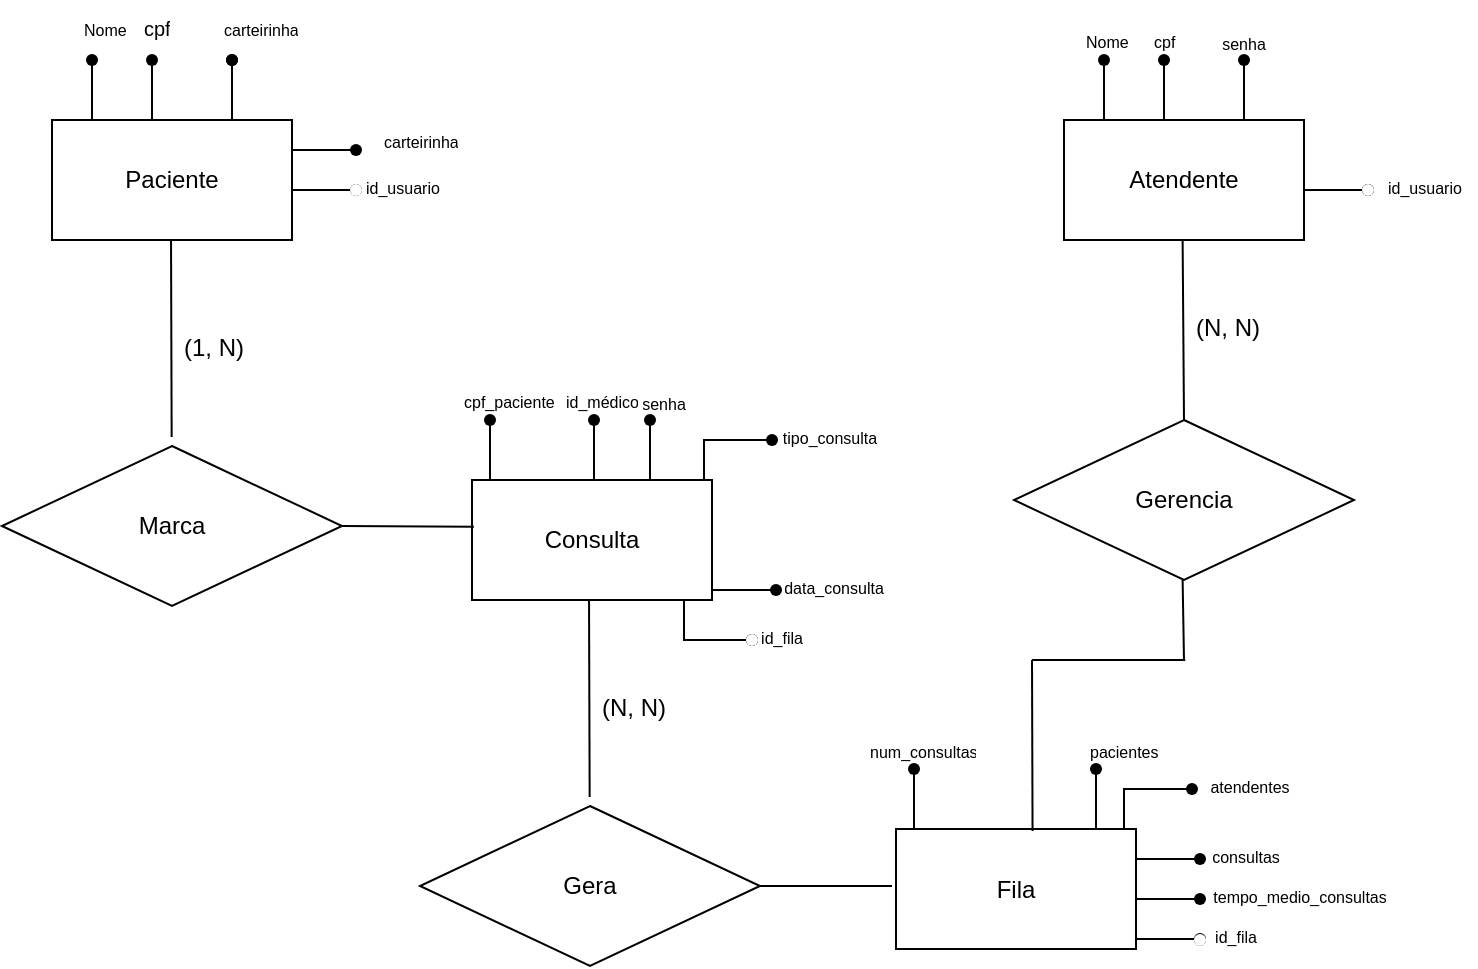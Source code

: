 <mxfile version="24.7.16">
  <diagram name="Página-1" id="Rne8Q4E5Z68Fv6RfJgmc">
    <mxGraphModel dx="989" dy="514" grid="1" gridSize="10" guides="1" tooltips="1" connect="1" arrows="1" fold="1" page="1" pageScale="1" pageWidth="827" pageHeight="1169" math="0" shadow="0">
      <root>
        <mxCell id="0" />
        <mxCell id="1" parent="0" />
        <mxCell id="KwUUc0fZLPBuSwW-2aCg-1" value="Paciente" style="rounded=0;whiteSpace=wrap;html=1;" vertex="1" parent="1">
          <mxGeometry x="30" y="60" width="120" height="60" as="geometry" />
        </mxCell>
        <mxCell id="KwUUc0fZLPBuSwW-2aCg-4" value="" style="shape=partialRectangle;whiteSpace=wrap;html=1;right=0;top=0;bottom=0;fillColor=none;routingCenterX=-0.5;" vertex="1" parent="1">
          <mxGeometry x="50" y="30" width="10" height="30" as="geometry" />
        </mxCell>
        <mxCell id="KwUUc0fZLPBuSwW-2aCg-8" value="" style="group" vertex="1" connectable="0" parent="1">
          <mxGeometry x="40" width="40" height="40" as="geometry" />
        </mxCell>
        <mxCell id="KwUUc0fZLPBuSwW-2aCg-7" value="&lt;font style=&quot;font-size: 8px;&quot;&gt;Nome&lt;/font&gt;" style="text;strokeColor=none;fillColor=none;spacingLeft=4;spacingRight=4;overflow=hidden;rotatable=0;points=[[0,0.5],[1,0.5]];portConstraint=eastwest;fontSize=12;whiteSpace=wrap;html=1;" vertex="1" parent="KwUUc0fZLPBuSwW-2aCg-8">
          <mxGeometry width="40" height="20" as="geometry" />
        </mxCell>
        <mxCell id="KwUUc0fZLPBuSwW-2aCg-9" value="" style="group" vertex="1" connectable="0" parent="KwUUc0fZLPBuSwW-2aCg-8">
          <mxGeometry y="20" width="20" height="20" as="geometry" />
        </mxCell>
        <mxCell id="KwUUc0fZLPBuSwW-2aCg-6" style="edgeStyle=orthogonalEdgeStyle;rounded=0;orthogonalLoop=1;jettySize=auto;html=1;exitX=0;exitY=0;exitDx=0;exitDy=0;" edge="1" parent="KwUUc0fZLPBuSwW-2aCg-9" source="KwUUc0fZLPBuSwW-2aCg-4" target="KwUUc0fZLPBuSwW-2aCg-5">
          <mxGeometry relative="1" as="geometry" />
        </mxCell>
        <mxCell id="KwUUc0fZLPBuSwW-2aCg-5" value="" style="shape=waypoint;sketch=0;fillStyle=solid;size=6;pointerEvents=1;points=[];fillColor=none;resizable=0;rotatable=0;perimeter=centerPerimeter;snapToPoint=1;" vertex="1" parent="KwUUc0fZLPBuSwW-2aCg-9">
          <mxGeometry width="20" height="20" as="geometry" />
        </mxCell>
        <mxCell id="KwUUc0fZLPBuSwW-2aCg-13" value="" style="shape=partialRectangle;whiteSpace=wrap;html=1;right=0;top=0;bottom=0;fillColor=none;routingCenterX=-0.5;" vertex="1" parent="1">
          <mxGeometry x="80" y="30" width="10" height="30" as="geometry" />
        </mxCell>
        <mxCell id="KwUUc0fZLPBuSwW-2aCg-14" value="" style="group" vertex="1" connectable="0" parent="1">
          <mxGeometry x="70" width="40" height="40" as="geometry" />
        </mxCell>
        <mxCell id="KwUUc0fZLPBuSwW-2aCg-15" value="&lt;font size=&quot;1&quot;&gt;cpf&lt;/font&gt;" style="text;strokeColor=none;fillColor=none;spacingLeft=4;spacingRight=4;overflow=hidden;rotatable=0;points=[[0,0.5],[1,0.5]];portConstraint=eastwest;fontSize=12;whiteSpace=wrap;html=1;" vertex="1" parent="KwUUc0fZLPBuSwW-2aCg-14">
          <mxGeometry width="40" height="20" as="geometry" />
        </mxCell>
        <mxCell id="KwUUc0fZLPBuSwW-2aCg-16" value="" style="group" vertex="1" connectable="0" parent="KwUUc0fZLPBuSwW-2aCg-14">
          <mxGeometry y="20" width="20" height="20" as="geometry" />
        </mxCell>
        <mxCell id="KwUUc0fZLPBuSwW-2aCg-17" style="edgeStyle=orthogonalEdgeStyle;rounded=0;orthogonalLoop=1;jettySize=auto;html=1;exitX=0;exitY=0;exitDx=0;exitDy=0;" edge="1" parent="KwUUc0fZLPBuSwW-2aCg-16" target="KwUUc0fZLPBuSwW-2aCg-18">
          <mxGeometry relative="1" as="geometry" />
        </mxCell>
        <mxCell id="KwUUc0fZLPBuSwW-2aCg-18" value="" style="shape=waypoint;sketch=0;fillStyle=solid;size=6;pointerEvents=1;points=[];fillColor=none;resizable=0;rotatable=0;perimeter=centerPerimeter;snapToPoint=1;" vertex="1" parent="KwUUc0fZLPBuSwW-2aCg-16">
          <mxGeometry width="20" height="20" as="geometry" />
        </mxCell>
        <mxCell id="KwUUc0fZLPBuSwW-2aCg-19" value="" style="group" vertex="1" connectable="0" parent="1">
          <mxGeometry x="110" y="20" width="20" height="40" as="geometry" />
        </mxCell>
        <mxCell id="KwUUc0fZLPBuSwW-2aCg-20" style="edgeStyle=orthogonalEdgeStyle;rounded=0;orthogonalLoop=1;jettySize=auto;html=1;exitX=0;exitY=0;exitDx=0;exitDy=0;" edge="1" parent="KwUUc0fZLPBuSwW-2aCg-19" target="KwUUc0fZLPBuSwW-2aCg-21">
          <mxGeometry relative="1" as="geometry" />
        </mxCell>
        <mxCell id="KwUUc0fZLPBuSwW-2aCg-21" value="" style="shape=waypoint;sketch=0;fillStyle=solid;size=6;pointerEvents=1;points=[];fillColor=none;resizable=0;rotatable=0;perimeter=centerPerimeter;snapToPoint=1;" vertex="1" parent="KwUUc0fZLPBuSwW-2aCg-19">
          <mxGeometry width="20" height="20" as="geometry" />
        </mxCell>
        <mxCell id="KwUUc0fZLPBuSwW-2aCg-23" value="" style="shape=partialRectangle;whiteSpace=wrap;html=1;right=0;top=0;bottom=0;fillColor=none;routingCenterX=-0.5;" vertex="1" parent="KwUUc0fZLPBuSwW-2aCg-19">
          <mxGeometry x="10" y="10" width="10" height="30" as="geometry" />
        </mxCell>
        <mxCell id="KwUUc0fZLPBuSwW-2aCg-29" value="" style="group" vertex="1" connectable="0" parent="1">
          <mxGeometry x="110" width="50" height="40" as="geometry" />
        </mxCell>
        <mxCell id="KwUUc0fZLPBuSwW-2aCg-30" value="&lt;font style=&quot;font-size: 8px;&quot;&gt;carteirinha&lt;/font&gt;" style="text;strokeColor=none;fillColor=none;spacingLeft=4;spacingRight=4;overflow=hidden;rotatable=0;points=[[0,0.5],[1,0.5]];portConstraint=eastwest;fontSize=12;whiteSpace=wrap;html=1;" vertex="1" parent="KwUUc0fZLPBuSwW-2aCg-29">
          <mxGeometry width="50" height="20" as="geometry" />
        </mxCell>
        <mxCell id="KwUUc0fZLPBuSwW-2aCg-31" value="" style="group" vertex="1" connectable="0" parent="KwUUc0fZLPBuSwW-2aCg-29">
          <mxGeometry y="20" width="25" height="20" as="geometry" />
        </mxCell>
        <mxCell id="KwUUc0fZLPBuSwW-2aCg-32" style="edgeStyle=orthogonalEdgeStyle;rounded=0;orthogonalLoop=1;jettySize=auto;html=1;exitX=0;exitY=0;exitDx=0;exitDy=0;" edge="1" parent="KwUUc0fZLPBuSwW-2aCg-31" target="KwUUc0fZLPBuSwW-2aCg-33">
          <mxGeometry relative="1" as="geometry" />
        </mxCell>
        <mxCell id="KwUUc0fZLPBuSwW-2aCg-33" value="" style="shape=waypoint;sketch=0;fillStyle=solid;size=6;pointerEvents=1;points=[];fillColor=none;resizable=0;rotatable=0;perimeter=centerPerimeter;snapToPoint=1;" vertex="1" parent="KwUUc0fZLPBuSwW-2aCg-31">
          <mxGeometry width="20" height="20" as="geometry" />
        </mxCell>
        <mxCell id="KwUUc0fZLPBuSwW-2aCg-34" value="" style="line;strokeWidth=1;rotatable=0;dashed=0;labelPosition=right;align=left;verticalAlign=middle;spacingTop=0;spacingLeft=6;points=[];portConstraint=eastwest;" vertex="1" parent="1">
          <mxGeometry x="150" y="70" width="30" height="10" as="geometry" />
        </mxCell>
        <mxCell id="KwUUc0fZLPBuSwW-2aCg-40" value="" style="group" vertex="1" connectable="0" parent="1">
          <mxGeometry x="190" y="60" width="50" height="65" as="geometry" />
        </mxCell>
        <mxCell id="KwUUc0fZLPBuSwW-2aCg-41" value="&lt;font style=&quot;font-size: 8px;&quot;&gt;carteirinha&lt;/font&gt;" style="text;strokeColor=none;fillColor=none;spacingLeft=4;spacingRight=4;overflow=hidden;rotatable=0;points=[[0,0.5],[1,0.5]];portConstraint=eastwest;fontSize=8;whiteSpace=wrap;html=1;" vertex="1" parent="KwUUc0fZLPBuSwW-2aCg-40">
          <mxGeometry width="50" height="20" as="geometry" />
        </mxCell>
        <mxCell id="KwUUc0fZLPBuSwW-2aCg-57" value="" style="group" vertex="1" connectable="0" parent="KwUUc0fZLPBuSwW-2aCg-40">
          <mxGeometry x="-9" y="23" width="50" height="40" as="geometry" />
        </mxCell>
        <mxCell id="KwUUc0fZLPBuSwW-2aCg-58" value="id_usuario" style="text;strokeColor=none;fillColor=none;spacingLeft=4;spacingRight=4;overflow=hidden;rotatable=0;points=[[0,0.5],[1,0.5]];portConstraint=eastwest;fontSize=8;whiteSpace=wrap;html=1;" vertex="1" parent="KwUUc0fZLPBuSwW-2aCg-57">
          <mxGeometry width="50" height="20" as="geometry" />
        </mxCell>
        <mxCell id="KwUUc0fZLPBuSwW-2aCg-50" value="" style="group" vertex="1" connectable="0" parent="1">
          <mxGeometry x="172" y="65" width="20" height="20" as="geometry" />
        </mxCell>
        <mxCell id="KwUUc0fZLPBuSwW-2aCg-51" style="edgeStyle=orthogonalEdgeStyle;rounded=0;orthogonalLoop=1;jettySize=auto;html=1;exitX=0;exitY=0;exitDx=0;exitDy=0;" edge="1" parent="KwUUc0fZLPBuSwW-2aCg-50" target="KwUUc0fZLPBuSwW-2aCg-52">
          <mxGeometry relative="1" as="geometry" />
        </mxCell>
        <mxCell id="KwUUc0fZLPBuSwW-2aCg-52" value="" style="shape=waypoint;sketch=0;fillStyle=solid;size=6;pointerEvents=1;points=[];fillColor=none;resizable=0;rotatable=0;perimeter=centerPerimeter;snapToPoint=1;" vertex="1" parent="KwUUc0fZLPBuSwW-2aCg-50">
          <mxGeometry width="20" height="20" as="geometry" />
        </mxCell>
        <mxCell id="KwUUc0fZLPBuSwW-2aCg-53" value="" style="line;strokeWidth=1;rotatable=0;dashed=0;labelPosition=right;align=left;verticalAlign=middle;spacingTop=0;spacingLeft=6;points=[];portConstraint=eastwest;" vertex="1" parent="1">
          <mxGeometry x="150" y="90" width="30" height="10" as="geometry" />
        </mxCell>
        <mxCell id="KwUUc0fZLPBuSwW-2aCg-54" value="" style="group;fillColor=none;fontColor=#FFFFFF;" vertex="1" connectable="0" parent="1">
          <mxGeometry x="172" y="85" width="20" height="20" as="geometry" />
        </mxCell>
        <mxCell id="KwUUc0fZLPBuSwW-2aCg-55" style="edgeStyle=orthogonalEdgeStyle;rounded=0;orthogonalLoop=1;jettySize=auto;html=1;exitX=0;exitY=0;exitDx=0;exitDy=0;" edge="1" parent="KwUUc0fZLPBuSwW-2aCg-54" target="KwUUc0fZLPBuSwW-2aCg-56">
          <mxGeometry relative="1" as="geometry" />
        </mxCell>
        <mxCell id="KwUUc0fZLPBuSwW-2aCg-56" value="" style="shape=waypoint;sketch=0;fillStyle=solid;size=6;pointerEvents=1;points=[];fillColor=none;resizable=0;rotatable=0;perimeter=centerPerimeter;snapToPoint=1;" vertex="1" parent="KwUUc0fZLPBuSwW-2aCg-54">
          <mxGeometry width="20" height="20" as="geometry" />
        </mxCell>
        <mxCell id="KwUUc0fZLPBuSwW-2aCg-207" value="" style="shape=waypoint;sketch=0;fillStyle=solid;size=6;pointerEvents=1;points=[];fillColor=none;resizable=0;rotatable=0;perimeter=centerPerimeter;snapToPoint=1;shadow=0;strokeColor=#FFFFFF;align=center;verticalAlign=middle;fontFamily=Helvetica;fontSize=12;fontColor=default;" vertex="1" parent="KwUUc0fZLPBuSwW-2aCg-54">
          <mxGeometry width="20" height="20" as="geometry" />
        </mxCell>
        <mxCell id="KwUUc0fZLPBuSwW-2aCg-59" value="Atendente" style="rounded=0;whiteSpace=wrap;html=1;" vertex="1" parent="1">
          <mxGeometry x="536" y="60" width="120" height="60" as="geometry" />
        </mxCell>
        <mxCell id="KwUUc0fZLPBuSwW-2aCg-60" value="" style="shape=partialRectangle;whiteSpace=wrap;html=1;right=0;top=0;bottom=0;fillColor=none;routingCenterX=-0.5;" vertex="1" parent="1">
          <mxGeometry x="556" y="30" width="10" height="30" as="geometry" />
        </mxCell>
        <mxCell id="KwUUc0fZLPBuSwW-2aCg-61" value="" style="group;fontSize=8;" vertex="1" connectable="0" parent="1">
          <mxGeometry x="424" width="40" height="40" as="geometry" />
        </mxCell>
        <mxCell id="KwUUc0fZLPBuSwW-2aCg-62" value="&lt;font style=&quot;font-size: 8px;&quot;&gt;Nome&lt;/font&gt;" style="text;strokeColor=none;fillColor=none;spacingLeft=4;spacingRight=4;overflow=hidden;rotatable=0;points=[[0,0.5],[1,0.5]];portConstraint=eastwest;fontSize=8;whiteSpace=wrap;html=1;" vertex="1" parent="KwUUc0fZLPBuSwW-2aCg-61">
          <mxGeometry x="117" y="10" width="40" height="20" as="geometry" />
        </mxCell>
        <mxCell id="KwUUc0fZLPBuSwW-2aCg-63" value="" style="group" vertex="1" connectable="0" parent="KwUUc0fZLPBuSwW-2aCg-61">
          <mxGeometry x="122" y="20" width="20" height="20" as="geometry" />
        </mxCell>
        <mxCell id="KwUUc0fZLPBuSwW-2aCg-64" value="" style="shape=waypoint;sketch=0;fillStyle=solid;size=6;pointerEvents=1;points=[];fillColor=none;resizable=0;rotatable=0;perimeter=centerPerimeter;snapToPoint=1;" vertex="1" parent="KwUUc0fZLPBuSwW-2aCg-63">
          <mxGeometry width="20" height="20" as="geometry" />
        </mxCell>
        <mxCell id="KwUUc0fZLPBuSwW-2aCg-65" style="edgeStyle=orthogonalEdgeStyle;rounded=0;orthogonalLoop=1;jettySize=auto;html=1;exitX=0;exitY=0;exitDx=0;exitDy=0;" edge="1" parent="1" source="KwUUc0fZLPBuSwW-2aCg-60" target="KwUUc0fZLPBuSwW-2aCg-64">
          <mxGeometry relative="1" as="geometry" />
        </mxCell>
        <mxCell id="KwUUc0fZLPBuSwW-2aCg-66" value="" style="shape=partialRectangle;whiteSpace=wrap;html=1;right=0;top=0;bottom=0;fillColor=none;routingCenterX=-0.5;" vertex="1" parent="1">
          <mxGeometry x="586" y="30" width="10" height="30" as="geometry" />
        </mxCell>
        <mxCell id="KwUUc0fZLPBuSwW-2aCg-67" value="" style="group" vertex="1" connectable="0" parent="1">
          <mxGeometry x="454" width="40" height="40" as="geometry" />
        </mxCell>
        <mxCell id="KwUUc0fZLPBuSwW-2aCg-69" value="" style="group" vertex="1" connectable="0" parent="KwUUc0fZLPBuSwW-2aCg-67">
          <mxGeometry x="122" y="20" width="20" height="20" as="geometry" />
        </mxCell>
        <mxCell id="KwUUc0fZLPBuSwW-2aCg-70" style="edgeStyle=orthogonalEdgeStyle;rounded=0;orthogonalLoop=1;jettySize=auto;html=1;exitX=0;exitY=0;exitDx=0;exitDy=0;" edge="1" parent="KwUUc0fZLPBuSwW-2aCg-69" target="KwUUc0fZLPBuSwW-2aCg-71">
          <mxGeometry relative="1" as="geometry" />
        </mxCell>
        <mxCell id="KwUUc0fZLPBuSwW-2aCg-71" value="" style="shape=waypoint;sketch=0;fillStyle=solid;size=6;pointerEvents=1;points=[];fillColor=none;resizable=0;rotatable=0;perimeter=centerPerimeter;snapToPoint=1;" vertex="1" parent="KwUUc0fZLPBuSwW-2aCg-69">
          <mxGeometry width="20" height="20" as="geometry" />
        </mxCell>
        <mxCell id="KwUUc0fZLPBuSwW-2aCg-72" value="" style="group" vertex="1" connectable="0" parent="1">
          <mxGeometry x="616" y="20" width="20" height="40" as="geometry" />
        </mxCell>
        <mxCell id="KwUUc0fZLPBuSwW-2aCg-73" style="edgeStyle=orthogonalEdgeStyle;rounded=0;orthogonalLoop=1;jettySize=auto;html=1;exitX=0;exitY=0;exitDx=0;exitDy=0;" edge="1" parent="KwUUc0fZLPBuSwW-2aCg-72" target="KwUUc0fZLPBuSwW-2aCg-74">
          <mxGeometry relative="1" as="geometry" />
        </mxCell>
        <mxCell id="KwUUc0fZLPBuSwW-2aCg-74" value="" style="shape=waypoint;sketch=0;fillStyle=solid;size=6;pointerEvents=1;points=[];fillColor=none;resizable=0;rotatable=0;perimeter=centerPerimeter;snapToPoint=1;" vertex="1" parent="KwUUc0fZLPBuSwW-2aCg-72">
          <mxGeometry width="20" height="20" as="geometry" />
        </mxCell>
        <mxCell id="KwUUc0fZLPBuSwW-2aCg-75" value="" style="shape=partialRectangle;whiteSpace=wrap;html=1;right=0;top=0;bottom=0;fillColor=none;routingCenterX=-0.5;" vertex="1" parent="KwUUc0fZLPBuSwW-2aCg-72">
          <mxGeometry x="10" y="10" width="10" height="30" as="geometry" />
        </mxCell>
        <mxCell id="KwUUc0fZLPBuSwW-2aCg-76" value="senha" style="group;fontSize=8;" vertex="1" connectable="0" parent="1">
          <mxGeometry x="601" y="11" width="50" height="20" as="geometry" />
        </mxCell>
        <mxCell id="KwUUc0fZLPBuSwW-2aCg-89" value="" style="line;strokeWidth=1;rotatable=0;dashed=0;labelPosition=right;align=left;verticalAlign=middle;spacingTop=0;spacingLeft=6;points=[];portConstraint=eastwest;" vertex="1" parent="1">
          <mxGeometry x="656" y="90" width="30" height="10" as="geometry" />
        </mxCell>
        <mxCell id="KwUUc0fZLPBuSwW-2aCg-90" value="" style="group;fillColor=none;" vertex="1" connectable="0" parent="1">
          <mxGeometry x="678" y="85" width="20" height="20" as="geometry" />
        </mxCell>
        <mxCell id="KwUUc0fZLPBuSwW-2aCg-91" style="edgeStyle=orthogonalEdgeStyle;rounded=0;orthogonalLoop=1;jettySize=auto;html=1;exitX=0;exitY=0;exitDx=0;exitDy=0;" edge="1" parent="KwUUc0fZLPBuSwW-2aCg-90" target="KwUUc0fZLPBuSwW-2aCg-92">
          <mxGeometry relative="1" as="geometry" />
        </mxCell>
        <mxCell id="KwUUc0fZLPBuSwW-2aCg-92" value="" style="shape=waypoint;sketch=0;fillStyle=solid;size=6;pointerEvents=1;points=[];fillColor=none;resizable=0;rotatable=0;perimeter=centerPerimeter;snapToPoint=1;" vertex="1" parent="KwUUc0fZLPBuSwW-2aCg-90">
          <mxGeometry width="20" height="20" as="geometry" />
        </mxCell>
        <mxCell id="KwUUc0fZLPBuSwW-2aCg-68" value="&lt;font style=&quot;font-size: 8px;&quot;&gt;cpf&lt;/font&gt;" style="text;strokeColor=none;fillColor=none;spacingLeft=4;spacingRight=4;overflow=hidden;rotatable=0;points=[[0,0.5],[1,0.5]];portConstraint=eastwest;fontSize=8;whiteSpace=wrap;html=1;" vertex="1" parent="1">
          <mxGeometry x="575" y="10" width="37" height="20" as="geometry" />
        </mxCell>
        <mxCell id="KwUUc0fZLPBuSwW-2aCg-85" value="id_usuario" style="text;strokeColor=none;fillColor=none;spacingLeft=4;spacingRight=4;overflow=hidden;rotatable=0;points=[[0,0.5],[1,0.5]];portConstraint=eastwest;fontSize=8;whiteSpace=wrap;html=1;" vertex="1" parent="1">
          <mxGeometry x="692" y="82.5" width="50" height="20" as="geometry" />
        </mxCell>
        <mxCell id="KwUUc0fZLPBuSwW-2aCg-93" value="Consulta" style="rounded=0;whiteSpace=wrap;html=1;" vertex="1" parent="1">
          <mxGeometry x="240" y="240" width="120" height="60" as="geometry" />
        </mxCell>
        <mxCell id="KwUUc0fZLPBuSwW-2aCg-94" value="" style="shape=partialRectangle;whiteSpace=wrap;html=1;right=0;top=0;bottom=0;fillColor=none;routingCenterX=-0.5;" vertex="1" parent="1">
          <mxGeometry x="249" y="210" width="10" height="30" as="geometry" />
        </mxCell>
        <mxCell id="KwUUc0fZLPBuSwW-2aCg-99" style="edgeStyle=orthogonalEdgeStyle;rounded=0;orthogonalLoop=1;jettySize=auto;html=1;exitX=0;exitY=0;exitDx=0;exitDy=0;" edge="1" parent="1" source="KwUUc0fZLPBuSwW-2aCg-94" target="KwUUc0fZLPBuSwW-2aCg-98">
          <mxGeometry relative="1" as="geometry" />
        </mxCell>
        <mxCell id="KwUUc0fZLPBuSwW-2aCg-100" value="" style="shape=partialRectangle;whiteSpace=wrap;html=1;right=0;top=0;bottom=0;fillColor=none;routingCenterX=-0.5;" vertex="1" parent="1">
          <mxGeometry x="301" y="210" width="10" height="30" as="geometry" />
        </mxCell>
        <mxCell id="KwUUc0fZLPBuSwW-2aCg-101" value="" style="group" vertex="1" connectable="0" parent="1">
          <mxGeometry x="291" y="180" width="40" height="40" as="geometry" />
        </mxCell>
        <mxCell id="KwUUc0fZLPBuSwW-2aCg-102" value="" style="group" vertex="1" connectable="0" parent="KwUUc0fZLPBuSwW-2aCg-101">
          <mxGeometry y="20" width="20" height="20" as="geometry" />
        </mxCell>
        <mxCell id="KwUUc0fZLPBuSwW-2aCg-103" style="edgeStyle=orthogonalEdgeStyle;rounded=0;orthogonalLoop=1;jettySize=auto;html=1;exitX=0;exitY=0;exitDx=0;exitDy=0;" edge="1" parent="KwUUc0fZLPBuSwW-2aCg-102" target="KwUUc0fZLPBuSwW-2aCg-104">
          <mxGeometry relative="1" as="geometry" />
        </mxCell>
        <mxCell id="KwUUc0fZLPBuSwW-2aCg-104" value="" style="shape=waypoint;sketch=0;fillStyle=solid;size=6;pointerEvents=1;points=[];fillColor=none;resizable=0;rotatable=0;perimeter=centerPerimeter;snapToPoint=1;" vertex="1" parent="KwUUc0fZLPBuSwW-2aCg-102">
          <mxGeometry width="20" height="20" as="geometry" />
        </mxCell>
        <mxCell id="KwUUc0fZLPBuSwW-2aCg-109" value="senha" style="group;fontSize=8;" vertex="1" connectable="0" parent="1">
          <mxGeometry x="311" y="191" width="50" height="20" as="geometry" />
        </mxCell>
        <mxCell id="KwUUc0fZLPBuSwW-2aCg-110" value="" style="line;strokeWidth=1;rotatable=0;dashed=0;labelPosition=right;align=left;verticalAlign=middle;spacingTop=0;spacingLeft=6;points=[];portConstraint=eastwest;" vertex="1" parent="1">
          <mxGeometry x="360" y="290" width="30" height="10" as="geometry" />
        </mxCell>
        <mxCell id="KwUUc0fZLPBuSwW-2aCg-111" value="" style="group;fillColor=none;" vertex="1" connectable="0" parent="1">
          <mxGeometry x="382" y="285" width="20" height="20" as="geometry" />
        </mxCell>
        <mxCell id="KwUUc0fZLPBuSwW-2aCg-112" style="edgeStyle=orthogonalEdgeStyle;rounded=0;orthogonalLoop=1;jettySize=auto;html=1;exitX=0;exitY=0;exitDx=0;exitDy=0;" edge="1" parent="KwUUc0fZLPBuSwW-2aCg-111" target="KwUUc0fZLPBuSwW-2aCg-113">
          <mxGeometry relative="1" as="geometry" />
        </mxCell>
        <mxCell id="KwUUc0fZLPBuSwW-2aCg-113" value="" style="shape=waypoint;sketch=0;fillStyle=solid;size=6;pointerEvents=1;points=[];fillColor=none;resizable=0;rotatable=0;perimeter=centerPerimeter;snapToPoint=1;" vertex="1" parent="KwUUc0fZLPBuSwW-2aCg-111">
          <mxGeometry width="20" height="20" as="geometry" />
        </mxCell>
        <mxCell id="KwUUc0fZLPBuSwW-2aCg-114" value="id_médico" style="text;strokeColor=none;fillColor=none;spacingLeft=4;spacingRight=4;overflow=hidden;rotatable=0;points=[[0,0.5],[1,0.5]];portConstraint=eastwest;fontSize=8;whiteSpace=wrap;html=1;" vertex="1" parent="1">
          <mxGeometry x="281" y="190" width="51" height="20" as="geometry" />
        </mxCell>
        <mxCell id="KwUUc0fZLPBuSwW-2aCg-96" value="cpf_paciente" style="text;strokeColor=none;fillColor=none;spacingLeft=4;spacingRight=4;overflow=hidden;rotatable=0;points=[[0,0.5],[1,0.5]];portConstraint=eastwest;fontSize=8;whiteSpace=wrap;html=1;" vertex="1" parent="1">
          <mxGeometry x="230" y="190" width="55" height="20" as="geometry" />
        </mxCell>
        <mxCell id="KwUUc0fZLPBuSwW-2aCg-97" value="" style="group" vertex="1" connectable="0" parent="1">
          <mxGeometry x="239" y="200" width="20" height="20" as="geometry" />
        </mxCell>
        <mxCell id="KwUUc0fZLPBuSwW-2aCg-98" value="" style="shape=waypoint;sketch=0;fillStyle=solid;size=6;pointerEvents=1;points=[];fillColor=none;resizable=0;rotatable=0;perimeter=centerPerimeter;snapToPoint=1;" vertex="1" parent="KwUUc0fZLPBuSwW-2aCg-97">
          <mxGeometry width="20" height="20" as="geometry" />
        </mxCell>
        <mxCell id="KwUUc0fZLPBuSwW-2aCg-116" value="data_consulta" style="group;fontSize=8;" vertex="1" connectable="0" parent="1">
          <mxGeometry x="396" y="283" width="50" height="20" as="geometry" />
        </mxCell>
        <mxCell id="KwUUc0fZLPBuSwW-2aCg-121" value="tipo_consulta" style="group;fontSize=8;" vertex="1" connectable="0" parent="1">
          <mxGeometry x="394" y="208" width="50" height="20" as="geometry" />
        </mxCell>
        <mxCell id="KwUUc0fZLPBuSwW-2aCg-126" value="id_fila" style="group;fontSize=8;" vertex="1" connectable="0" parent="1">
          <mxGeometry x="370" y="308" width="50" height="20" as="geometry" />
        </mxCell>
        <mxCell id="KwUUc0fZLPBuSwW-2aCg-130" value="Marca" style="rhombus;whiteSpace=wrap;html=1;" vertex="1" parent="1">
          <mxGeometry x="5" y="223" width="170" height="80" as="geometry" />
        </mxCell>
        <mxCell id="KwUUc0fZLPBuSwW-2aCg-131" value="" style="endArrow=none;html=1;rounded=0;entryX=0.499;entryY=-0.057;entryDx=0;entryDy=0;entryPerimeter=0;" edge="1" parent="1" target="KwUUc0fZLPBuSwW-2aCg-130">
          <mxGeometry width="50" height="50" relative="1" as="geometry">
            <mxPoint x="89.51" y="120" as="sourcePoint" />
            <mxPoint x="89.51" y="180" as="targetPoint" />
          </mxGeometry>
        </mxCell>
        <mxCell id="KwUUc0fZLPBuSwW-2aCg-132" value="" style="endArrow=none;html=1;rounded=0;entryX=0.008;entryY=0.389;entryDx=0;entryDy=0;entryPerimeter=0;exitX=1;exitY=0.5;exitDx=0;exitDy=0;" edge="1" parent="1" source="KwUUc0fZLPBuSwW-2aCg-130" target="KwUUc0fZLPBuSwW-2aCg-93">
          <mxGeometry width="50" height="50" relative="1" as="geometry">
            <mxPoint x="190" y="263" as="sourcePoint" />
            <mxPoint x="220" y="263" as="targetPoint" />
          </mxGeometry>
        </mxCell>
        <mxCell id="KwUUc0fZLPBuSwW-2aCg-133" value="(1, N)" style="text;strokeColor=none;fillColor=none;spacingLeft=4;spacingRight=4;overflow=hidden;rotatable=0;points=[[0,0.5],[1,0.5]];portConstraint=eastwest;fontSize=12;whiteSpace=wrap;html=1;" vertex="1" parent="1">
          <mxGeometry x="90" y="160" width="40" height="30" as="geometry" />
        </mxCell>
        <mxCell id="KwUUc0fZLPBuSwW-2aCg-136" value="" style="endArrow=none;html=1;rounded=0;entryX=0.008;entryY=0.389;entryDx=0;entryDy=0;entryPerimeter=0;exitX=1;exitY=0.5;exitDx=0;exitDy=0;" edge="1" parent="1">
          <mxGeometry width="50" height="50" relative="1" as="geometry">
            <mxPoint x="680" y="265.0" as="sourcePoint" />
            <mxPoint x="680.0" y="265" as="targetPoint" />
          </mxGeometry>
        </mxCell>
        <mxCell id="KwUUc0fZLPBuSwW-2aCg-139" value="Fila" style="rounded=0;whiteSpace=wrap;html=1;" vertex="1" parent="1">
          <mxGeometry x="452" y="414.5" width="120" height="60" as="geometry" />
        </mxCell>
        <mxCell id="KwUUc0fZLPBuSwW-2aCg-140" value="" style="shape=partialRectangle;whiteSpace=wrap;html=1;right=0;top=0;bottom=0;fillColor=none;routingCenterX=-0.5;" vertex="1" parent="1">
          <mxGeometry x="461" y="384.5" width="10" height="30" as="geometry" />
        </mxCell>
        <mxCell id="KwUUc0fZLPBuSwW-2aCg-141" style="edgeStyle=orthogonalEdgeStyle;rounded=0;orthogonalLoop=1;jettySize=auto;html=1;exitX=0;exitY=0;exitDx=0;exitDy=0;" edge="1" parent="1" source="KwUUc0fZLPBuSwW-2aCg-140" target="KwUUc0fZLPBuSwW-2aCg-155">
          <mxGeometry relative="1" as="geometry" />
        </mxCell>
        <mxCell id="KwUUc0fZLPBuSwW-2aCg-142" value="" style="shape=partialRectangle;whiteSpace=wrap;html=1;right=0;top=0;bottom=0;fillColor=none;routingCenterX=-0.5;" vertex="1" parent="1">
          <mxGeometry x="552" y="384.5" width="10" height="30" as="geometry" />
        </mxCell>
        <mxCell id="KwUUc0fZLPBuSwW-2aCg-143" value="" style="group" vertex="1" connectable="0" parent="1">
          <mxGeometry x="503" y="354.5" width="40" height="40" as="geometry" />
        </mxCell>
        <mxCell id="KwUUc0fZLPBuSwW-2aCg-144" value="" style="group" vertex="1" connectable="0" parent="KwUUc0fZLPBuSwW-2aCg-143">
          <mxGeometry y="20" width="20" height="20" as="geometry" />
        </mxCell>
        <mxCell id="KwUUc0fZLPBuSwW-2aCg-145" style="edgeStyle=orthogonalEdgeStyle;rounded=0;orthogonalLoop=1;jettySize=auto;html=1;exitX=0;exitY=0;exitDx=0;exitDy=0;" edge="1" parent="KwUUc0fZLPBuSwW-2aCg-144" target="KwUUc0fZLPBuSwW-2aCg-146">
          <mxGeometry relative="1" as="geometry" />
        </mxCell>
        <mxCell id="KwUUc0fZLPBuSwW-2aCg-146" value="" style="shape=waypoint;sketch=0;fillStyle=solid;size=6;pointerEvents=1;points=[];fillColor=none;resizable=0;rotatable=0;perimeter=centerPerimeter;snapToPoint=1;" vertex="1" parent="KwUUc0fZLPBuSwW-2aCg-144">
          <mxGeometry x="39" width="20" height="20" as="geometry" />
        </mxCell>
        <mxCell id="KwUUc0fZLPBuSwW-2aCg-148" value="" style="line;strokeWidth=1;rotatable=0;dashed=0;labelPosition=right;align=left;verticalAlign=middle;spacingTop=0;spacingLeft=6;points=[];portConstraint=eastwest;" vertex="1" parent="1">
          <mxGeometry x="572" y="444.5" width="30" height="10" as="geometry" />
        </mxCell>
        <mxCell id="KwUUc0fZLPBuSwW-2aCg-149" value="" style="group;fillColor=none;" vertex="1" connectable="0" parent="1">
          <mxGeometry x="594" y="439.5" width="20" height="20" as="geometry" />
        </mxCell>
        <mxCell id="KwUUc0fZLPBuSwW-2aCg-150" style="edgeStyle=orthogonalEdgeStyle;rounded=0;orthogonalLoop=1;jettySize=auto;html=1;exitX=0;exitY=0;exitDx=0;exitDy=0;" edge="1" parent="KwUUc0fZLPBuSwW-2aCg-149" target="KwUUc0fZLPBuSwW-2aCg-151">
          <mxGeometry relative="1" as="geometry" />
        </mxCell>
        <mxCell id="KwUUc0fZLPBuSwW-2aCg-151" value="" style="shape=waypoint;sketch=0;fillStyle=solid;size=6;pointerEvents=1;points=[];fillColor=none;resizable=0;rotatable=0;perimeter=centerPerimeter;snapToPoint=1;" vertex="1" parent="KwUUc0fZLPBuSwW-2aCg-149">
          <mxGeometry width="20" height="20" as="geometry" />
        </mxCell>
        <mxCell id="KwUUc0fZLPBuSwW-2aCg-152" value="pacientes" style="text;strokeColor=none;fillColor=none;spacingLeft=4;spacingRight=4;overflow=hidden;rotatable=0;points=[[0,0.5],[1,0.5]];portConstraint=eastwest;fontSize=8;whiteSpace=wrap;html=1;" vertex="1" parent="1">
          <mxGeometry x="543" y="364.5" width="51" height="20" as="geometry" />
        </mxCell>
        <mxCell id="KwUUc0fZLPBuSwW-2aCg-153" value="num_consultas" style="text;strokeColor=none;fillColor=none;spacingLeft=4;spacingRight=4;overflow=hidden;rotatable=0;points=[[0,0.5],[1,0.5]];portConstraint=eastwest;fontSize=8;whiteSpace=wrap;html=1;" vertex="1" parent="1">
          <mxGeometry x="433" y="364.5" width="63" height="20" as="geometry" />
        </mxCell>
        <mxCell id="KwUUc0fZLPBuSwW-2aCg-154" value="" style="group" vertex="1" connectable="0" parent="1">
          <mxGeometry x="451" y="374.5" width="20" height="20" as="geometry" />
        </mxCell>
        <mxCell id="KwUUc0fZLPBuSwW-2aCg-155" value="" style="shape=waypoint;sketch=0;fillStyle=solid;size=6;pointerEvents=1;points=[];fillColor=none;resizable=0;rotatable=0;perimeter=centerPerimeter;snapToPoint=1;" vertex="1" parent="KwUUc0fZLPBuSwW-2aCg-154">
          <mxGeometry width="20" height="20" as="geometry" />
        </mxCell>
        <mxCell id="KwUUc0fZLPBuSwW-2aCg-158" value="tempo_medio_consultas" style="group;fontSize=8;" vertex="1" connectable="0" parent="1">
          <mxGeometry x="629" y="437.5" width="50" height="20" as="geometry" />
        </mxCell>
        <mxCell id="KwUUc0fZLPBuSwW-2aCg-159" value="" style="line;strokeWidth=1;rotatable=0;dashed=0;labelPosition=right;align=left;verticalAlign=middle;spacingTop=0;spacingLeft=6;points=[];portConstraint=eastwest;" vertex="1" parent="1">
          <mxGeometry x="572" y="424.5" width="30" height="10" as="geometry" />
        </mxCell>
        <mxCell id="KwUUc0fZLPBuSwW-2aCg-160" value="" style="group;fillColor=none;" vertex="1" connectable="0" parent="1">
          <mxGeometry x="594" y="419.5" width="20" height="20" as="geometry" />
        </mxCell>
        <mxCell id="KwUUc0fZLPBuSwW-2aCg-161" style="edgeStyle=orthogonalEdgeStyle;rounded=0;orthogonalLoop=1;jettySize=auto;html=1;exitX=0;exitY=0;exitDx=0;exitDy=0;" edge="1" parent="KwUUc0fZLPBuSwW-2aCg-160" target="KwUUc0fZLPBuSwW-2aCg-162">
          <mxGeometry relative="1" as="geometry" />
        </mxCell>
        <mxCell id="KwUUc0fZLPBuSwW-2aCg-162" value="" style="shape=waypoint;sketch=0;fillStyle=solid;size=6;pointerEvents=1;points=[];fillColor=none;resizable=0;rotatable=0;perimeter=centerPerimeter;snapToPoint=1;" vertex="1" parent="KwUUc0fZLPBuSwW-2aCg-160">
          <mxGeometry width="20" height="20" as="geometry" />
        </mxCell>
        <mxCell id="KwUUc0fZLPBuSwW-2aCg-163" value="consultas" style="group;fontSize=8;" vertex="1" connectable="0" parent="1">
          <mxGeometry x="602" y="417.5" width="50" height="20" as="geometry" />
        </mxCell>
        <mxCell id="KwUUc0fZLPBuSwW-2aCg-164" value="" style="line;strokeWidth=1;rotatable=0;dashed=0;labelPosition=right;align=left;verticalAlign=middle;spacingTop=0;spacingLeft=6;points=[];portConstraint=eastwest;" vertex="1" parent="1">
          <mxGeometry x="572" y="464.5" width="30" height="10" as="geometry" />
        </mxCell>
        <mxCell id="KwUUc0fZLPBuSwW-2aCg-165" value="" style="group;fillColor=none;" vertex="1" connectable="0" parent="1">
          <mxGeometry x="594" y="459.5" width="20" height="20" as="geometry" />
        </mxCell>
        <mxCell id="KwUUc0fZLPBuSwW-2aCg-166" style="edgeStyle=orthogonalEdgeStyle;rounded=0;orthogonalLoop=1;jettySize=auto;html=1;exitX=0;exitY=0;exitDx=0;exitDy=0;" edge="1" parent="KwUUc0fZLPBuSwW-2aCg-165" target="KwUUc0fZLPBuSwW-2aCg-167">
          <mxGeometry relative="1" as="geometry" />
        </mxCell>
        <mxCell id="KwUUc0fZLPBuSwW-2aCg-167" value="" style="shape=waypoint;sketch=0;fillStyle=solid;size=6;pointerEvents=1;points=[];fillColor=none;resizable=0;rotatable=0;perimeter=centerPerimeter;snapToPoint=1;" vertex="1" parent="KwUUc0fZLPBuSwW-2aCg-165">
          <mxGeometry width="20" height="20" as="geometry" />
        </mxCell>
        <mxCell id="KwUUc0fZLPBuSwW-2aCg-168" value="id_fila" style="group;fontSize=8;" vertex="1" connectable="0" parent="1">
          <mxGeometry x="597" y="457.5" width="50" height="20" as="geometry" />
        </mxCell>
        <mxCell id="KwUUc0fZLPBuSwW-2aCg-171" value="Gera" style="rhombus;whiteSpace=wrap;html=1;" vertex="1" parent="1">
          <mxGeometry x="214" y="403" width="170" height="80" as="geometry" />
        </mxCell>
        <mxCell id="KwUUc0fZLPBuSwW-2aCg-172" value="" style="endArrow=none;html=1;rounded=0;entryX=0.499;entryY=-0.057;entryDx=0;entryDy=0;entryPerimeter=0;" edge="1" parent="1" target="KwUUc0fZLPBuSwW-2aCg-171">
          <mxGeometry width="50" height="50" relative="1" as="geometry">
            <mxPoint x="298.51" y="300" as="sourcePoint" />
            <mxPoint x="298.51" y="360" as="targetPoint" />
          </mxGeometry>
        </mxCell>
        <mxCell id="KwUUc0fZLPBuSwW-2aCg-173" value="" style="endArrow=none;html=1;rounded=0;entryX=0.008;entryY=0.389;entryDx=0;entryDy=0;entryPerimeter=0;exitX=1;exitY=0.5;exitDx=0;exitDy=0;" edge="1" parent="1" source="KwUUc0fZLPBuSwW-2aCg-171">
          <mxGeometry width="50" height="50" relative="1" as="geometry">
            <mxPoint x="399" y="443" as="sourcePoint" />
            <mxPoint x="450" y="443" as="targetPoint" />
          </mxGeometry>
        </mxCell>
        <mxCell id="KwUUc0fZLPBuSwW-2aCg-174" value="(N, N)" style="text;strokeColor=none;fillColor=none;spacingLeft=4;spacingRight=4;overflow=hidden;rotatable=0;points=[[0,0.5],[1,0.5]];portConstraint=eastwest;fontSize=12;whiteSpace=wrap;html=1;" vertex="1" parent="1">
          <mxGeometry x="299" y="340" width="51" height="30" as="geometry" />
        </mxCell>
        <mxCell id="KwUUc0fZLPBuSwW-2aCg-179" value="" style="shape=partialRectangle;whiteSpace=wrap;html=1;bottom=0;right=0;fillColor=none;" vertex="1" parent="1">
          <mxGeometry x="356" y="220" width="34" height="20" as="geometry" />
        </mxCell>
        <mxCell id="KwUUc0fZLPBuSwW-2aCg-180" value="" style="shape=waypoint;sketch=0;fillStyle=solid;size=6;pointerEvents=1;points=[];fillColor=none;resizable=0;rotatable=0;perimeter=centerPerimeter;snapToPoint=1;" vertex="1" parent="1">
          <mxGeometry x="319" y="200" width="20" height="20" as="geometry" />
        </mxCell>
        <mxCell id="KwUUc0fZLPBuSwW-2aCg-181" value="" style="shape=partialRectangle;whiteSpace=wrap;html=1;right=0;top=0;bottom=0;fillColor=none;routingCenterX=-0.5;" vertex="1" parent="1">
          <mxGeometry x="329" y="210" width="10" height="30" as="geometry" />
        </mxCell>
        <mxCell id="KwUUc0fZLPBuSwW-2aCg-182" value="" style="group;fillColor=none;" vertex="1" connectable="0" parent="1">
          <mxGeometry x="380" y="210" width="20" height="20" as="geometry" />
        </mxCell>
        <mxCell id="KwUUc0fZLPBuSwW-2aCg-183" style="edgeStyle=orthogonalEdgeStyle;rounded=0;orthogonalLoop=1;jettySize=auto;html=1;exitX=0;exitY=0;exitDx=0;exitDy=0;" edge="1" parent="KwUUc0fZLPBuSwW-2aCg-182" target="KwUUc0fZLPBuSwW-2aCg-184">
          <mxGeometry relative="1" as="geometry" />
        </mxCell>
        <mxCell id="KwUUc0fZLPBuSwW-2aCg-184" value="" style="shape=waypoint;sketch=0;fillStyle=solid;size=6;pointerEvents=1;points=[];fillColor=none;resizable=0;rotatable=0;perimeter=centerPerimeter;snapToPoint=1;" vertex="1" parent="KwUUc0fZLPBuSwW-2aCg-182">
          <mxGeometry width="20" height="20" as="geometry" />
        </mxCell>
        <mxCell id="KwUUc0fZLPBuSwW-2aCg-185" value="" style="shape=partialRectangle;whiteSpace=wrap;html=1;bottom=0;right=0;fillColor=none;flipH=0;flipV=1;" vertex="1" parent="1">
          <mxGeometry x="346" y="300" width="34" height="20" as="geometry" />
        </mxCell>
        <mxCell id="KwUUc0fZLPBuSwW-2aCg-186" value="" style="group;fillColor=none;flipH=0;flipV=1;" vertex="1" connectable="0" parent="1">
          <mxGeometry x="370" y="310" width="20" height="20" as="geometry" />
        </mxCell>
        <mxCell id="KwUUc0fZLPBuSwW-2aCg-187" style="edgeStyle=orthogonalEdgeStyle;rounded=0;orthogonalLoop=1;jettySize=auto;html=1;exitX=0;exitY=0;exitDx=0;exitDy=0;" edge="1" parent="KwUUc0fZLPBuSwW-2aCg-186" target="KwUUc0fZLPBuSwW-2aCg-188">
          <mxGeometry relative="1" as="geometry" />
        </mxCell>
        <mxCell id="KwUUc0fZLPBuSwW-2aCg-188" value="" style="shape=waypoint;sketch=0;fillStyle=solid;size=6;pointerEvents=1;points=[];fillColor=none;resizable=0;rotatable=0;perimeter=centerPerimeter;snapToPoint=1;" vertex="1" parent="KwUUc0fZLPBuSwW-2aCg-186">
          <mxGeometry width="20" height="20" as="geometry" />
        </mxCell>
        <mxCell id="KwUUc0fZLPBuSwW-2aCg-212" value="" style="group;fillColor=none;fontColor=#FFFFFF;" vertex="1" connectable="0" parent="KwUUc0fZLPBuSwW-2aCg-186">
          <mxGeometry width="20" height="20" as="geometry" />
        </mxCell>
        <mxCell id="KwUUc0fZLPBuSwW-2aCg-213" style="edgeStyle=orthogonalEdgeStyle;rounded=0;orthogonalLoop=1;jettySize=auto;html=1;exitX=0;exitY=0;exitDx=0;exitDy=0;" edge="1" parent="KwUUc0fZLPBuSwW-2aCg-212" target="KwUUc0fZLPBuSwW-2aCg-214">
          <mxGeometry relative="1" as="geometry" />
        </mxCell>
        <mxCell id="KwUUc0fZLPBuSwW-2aCg-214" value="" style="shape=waypoint;sketch=0;fillStyle=solid;size=6;pointerEvents=1;points=[];fillColor=none;resizable=0;rotatable=0;perimeter=centerPerimeter;snapToPoint=1;" vertex="1" parent="KwUUc0fZLPBuSwW-2aCg-212">
          <mxGeometry width="20" height="20" as="geometry" />
        </mxCell>
        <mxCell id="KwUUc0fZLPBuSwW-2aCg-215" value="" style="shape=waypoint;sketch=0;fillStyle=solid;size=6;pointerEvents=1;points=[];fillColor=none;resizable=0;rotatable=0;perimeter=centerPerimeter;snapToPoint=1;shadow=0;strokeColor=#FFFFFF;align=center;verticalAlign=middle;fontFamily=Helvetica;fontSize=12;fontColor=default;" vertex="1" parent="KwUUc0fZLPBuSwW-2aCg-212">
          <mxGeometry width="20" height="20" as="geometry" />
        </mxCell>
        <mxCell id="KwUUc0fZLPBuSwW-2aCg-191" value="Gerencia" style="rhombus;whiteSpace=wrap;html=1;" vertex="1" parent="1">
          <mxGeometry x="511" y="210" width="170" height="80" as="geometry" />
        </mxCell>
        <mxCell id="KwUUc0fZLPBuSwW-2aCg-193" value="" style="endArrow=none;html=1;rounded=0;entryX=0.5;entryY=0;entryDx=0;entryDy=0;" edge="1" parent="1" target="KwUUc0fZLPBuSwW-2aCg-191">
          <mxGeometry width="50" height="50" relative="1" as="geometry">
            <mxPoint x="595.31" y="120" as="sourcePoint" />
            <mxPoint x="596" y="190" as="targetPoint" />
          </mxGeometry>
        </mxCell>
        <mxCell id="KwUUc0fZLPBuSwW-2aCg-194" value="atendentes" style="group;fontSize=8;" vertex="1" connectable="0" parent="1">
          <mxGeometry x="604" y="382.5" width="50" height="20" as="geometry" />
        </mxCell>
        <mxCell id="KwUUc0fZLPBuSwW-2aCg-195" value="" style="shape=partialRectangle;whiteSpace=wrap;html=1;bottom=0;right=0;fillColor=none;" vertex="1" parent="1">
          <mxGeometry x="566" y="394.5" width="34" height="20" as="geometry" />
        </mxCell>
        <mxCell id="KwUUc0fZLPBuSwW-2aCg-196" value="" style="group;fillColor=none;" vertex="1" connectable="0" parent="1">
          <mxGeometry x="590" y="384.5" width="20" height="20" as="geometry" />
        </mxCell>
        <mxCell id="KwUUc0fZLPBuSwW-2aCg-197" style="edgeStyle=orthogonalEdgeStyle;rounded=0;orthogonalLoop=1;jettySize=auto;html=1;exitX=0;exitY=0;exitDx=0;exitDy=0;" edge="1" parent="KwUUc0fZLPBuSwW-2aCg-196" target="KwUUc0fZLPBuSwW-2aCg-198">
          <mxGeometry relative="1" as="geometry" />
        </mxCell>
        <mxCell id="KwUUc0fZLPBuSwW-2aCg-198" value="" style="shape=waypoint;sketch=0;fillStyle=solid;size=6;pointerEvents=1;points=[];fillColor=none;resizable=0;rotatable=0;perimeter=centerPerimeter;snapToPoint=1;" vertex="1" parent="KwUUc0fZLPBuSwW-2aCg-196">
          <mxGeometry width="20" height="20" as="geometry" />
        </mxCell>
        <mxCell id="KwUUc0fZLPBuSwW-2aCg-200" value="" style="endArrow=none;html=1;rounded=0;" edge="1" parent="1">
          <mxGeometry width="50" height="50" relative="1" as="geometry">
            <mxPoint x="595.31" y="290" as="sourcePoint" />
            <mxPoint x="596" y="330" as="targetPoint" />
          </mxGeometry>
        </mxCell>
        <mxCell id="KwUUc0fZLPBuSwW-2aCg-201" value="" style="endArrow=none;html=1;rounded=0;" edge="1" parent="1">
          <mxGeometry width="50" height="50" relative="1" as="geometry">
            <mxPoint x="596.65" y="330" as="sourcePoint" />
            <mxPoint x="520" y="330" as="targetPoint" />
          </mxGeometry>
        </mxCell>
        <mxCell id="KwUUc0fZLPBuSwW-2aCg-202" value="" style="endArrow=none;html=1;rounded=0;exitX=0.569;exitY=0.016;exitDx=0;exitDy=0;exitPerimeter=0;" edge="1" parent="1" source="KwUUc0fZLPBuSwW-2aCg-139">
          <mxGeometry width="50" height="50" relative="1" as="geometry">
            <mxPoint x="521" y="364.5" as="sourcePoint" />
            <mxPoint x="520" y="330" as="targetPoint" />
          </mxGeometry>
        </mxCell>
        <mxCell id="KwUUc0fZLPBuSwW-2aCg-208" value="" style="group;fillColor=none;fontColor=#FFFFFF;" vertex="1" connectable="0" parent="1">
          <mxGeometry x="678" y="85" width="20" height="20" as="geometry" />
        </mxCell>
        <mxCell id="KwUUc0fZLPBuSwW-2aCg-209" style="edgeStyle=orthogonalEdgeStyle;rounded=0;orthogonalLoop=1;jettySize=auto;html=1;exitX=0;exitY=0;exitDx=0;exitDy=0;" edge="1" parent="KwUUc0fZLPBuSwW-2aCg-208" target="KwUUc0fZLPBuSwW-2aCg-210">
          <mxGeometry relative="1" as="geometry" />
        </mxCell>
        <mxCell id="KwUUc0fZLPBuSwW-2aCg-210" value="" style="shape=waypoint;sketch=0;fillStyle=solid;size=6;pointerEvents=1;points=[];fillColor=none;resizable=0;rotatable=0;perimeter=centerPerimeter;snapToPoint=1;" vertex="1" parent="KwUUc0fZLPBuSwW-2aCg-208">
          <mxGeometry width="20" height="20" as="geometry" />
        </mxCell>
        <mxCell id="KwUUc0fZLPBuSwW-2aCg-211" value="" style="shape=waypoint;sketch=0;fillStyle=solid;size=6;pointerEvents=1;points=[];fillColor=none;resizable=0;rotatable=0;perimeter=centerPerimeter;snapToPoint=1;shadow=0;strokeColor=#FFFFFF;align=center;verticalAlign=middle;fontFamily=Helvetica;fontSize=12;fontColor=default;" vertex="1" parent="KwUUc0fZLPBuSwW-2aCg-208">
          <mxGeometry width="20" height="20" as="geometry" />
        </mxCell>
        <mxCell id="KwUUc0fZLPBuSwW-2aCg-216" value="" style="group;fillColor=none;fontColor=#FFFFFF;" vertex="1" connectable="0" parent="1">
          <mxGeometry x="594" y="460" width="20" height="20" as="geometry" />
        </mxCell>
        <mxCell id="KwUUc0fZLPBuSwW-2aCg-217" style="edgeStyle=orthogonalEdgeStyle;rounded=0;orthogonalLoop=1;jettySize=auto;html=1;exitX=0;exitY=0;exitDx=0;exitDy=0;" edge="1" parent="KwUUc0fZLPBuSwW-2aCg-216" target="KwUUc0fZLPBuSwW-2aCg-218">
          <mxGeometry relative="1" as="geometry" />
        </mxCell>
        <mxCell id="KwUUc0fZLPBuSwW-2aCg-218" value="" style="shape=waypoint;sketch=0;fillStyle=solid;size=6;pointerEvents=1;points=[];fillColor=none;resizable=0;rotatable=0;perimeter=centerPerimeter;snapToPoint=1;" vertex="1" parent="KwUUc0fZLPBuSwW-2aCg-216">
          <mxGeometry width="20" height="20" as="geometry" />
        </mxCell>
        <mxCell id="KwUUc0fZLPBuSwW-2aCg-219" value="" style="shape=waypoint;sketch=0;fillStyle=solid;size=6;pointerEvents=1;points=[];fillColor=none;resizable=0;rotatable=0;perimeter=centerPerimeter;snapToPoint=1;shadow=0;strokeColor=#FFFFFF;align=center;verticalAlign=middle;fontFamily=Helvetica;fontSize=12;fontColor=default;" vertex="1" parent="KwUUc0fZLPBuSwW-2aCg-216">
          <mxGeometry width="20" height="20" as="geometry" />
        </mxCell>
        <mxCell id="KwUUc0fZLPBuSwW-2aCg-220" value="(N, N)" style="text;strokeColor=none;fillColor=none;spacingLeft=4;spacingRight=4;overflow=hidden;rotatable=0;points=[[0,0.5],[1,0.5]];portConstraint=eastwest;fontSize=12;whiteSpace=wrap;html=1;" vertex="1" parent="1">
          <mxGeometry x="596" y="150" width="54" height="30" as="geometry" />
        </mxCell>
      </root>
    </mxGraphModel>
  </diagram>
</mxfile>
